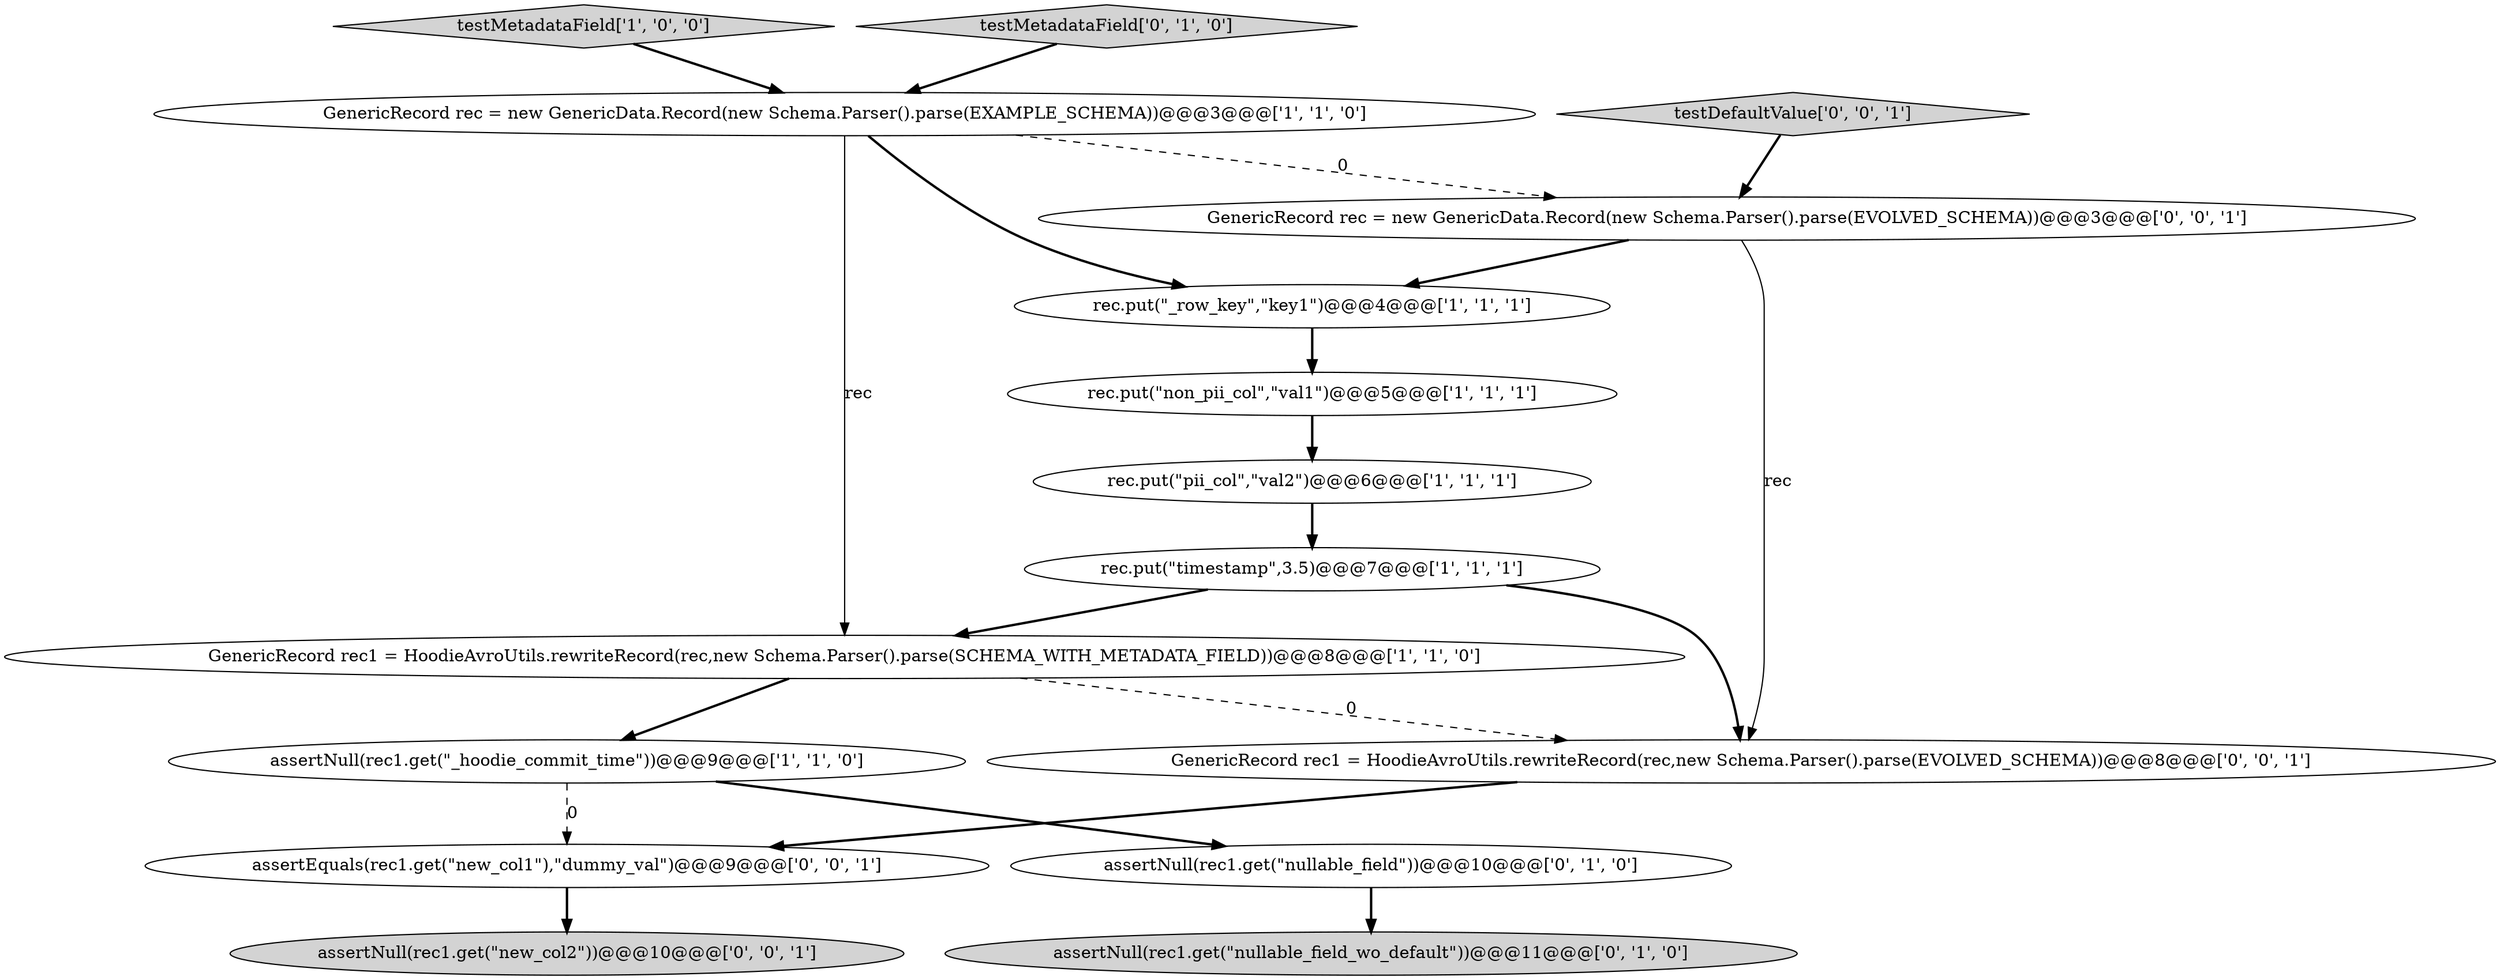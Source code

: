 digraph {
14 [style = filled, label = "assertEquals(rec1.get(\"new_col1\"),\"dummy_val\")@@@9@@@['0', '0', '1']", fillcolor = white, shape = ellipse image = "AAA0AAABBB3BBB"];
3 [style = filled, label = "testMetadataField['1', '0', '0']", fillcolor = lightgray, shape = diamond image = "AAA0AAABBB1BBB"];
15 [style = filled, label = "testDefaultValue['0', '0', '1']", fillcolor = lightgray, shape = diamond image = "AAA0AAABBB3BBB"];
7 [style = filled, label = "GenericRecord rec1 = HoodieAvroUtils.rewriteRecord(rec,new Schema.Parser().parse(SCHEMA_WITH_METADATA_FIELD))@@@8@@@['1', '1', '0']", fillcolor = white, shape = ellipse image = "AAA0AAABBB1BBB"];
5 [style = filled, label = "assertNull(rec1.get(\"_hoodie_commit_time\"))@@@9@@@['1', '1', '0']", fillcolor = white, shape = ellipse image = "AAA0AAABBB1BBB"];
1 [style = filled, label = "rec.put(\"timestamp\",3.5)@@@7@@@['1', '1', '1']", fillcolor = white, shape = ellipse image = "AAA0AAABBB1BBB"];
2 [style = filled, label = "GenericRecord rec = new GenericData.Record(new Schema.Parser().parse(EXAMPLE_SCHEMA))@@@3@@@['1', '1', '0']", fillcolor = white, shape = ellipse image = "AAA0AAABBB1BBB"];
6 [style = filled, label = "rec.put(\"_row_key\",\"key1\")@@@4@@@['1', '1', '1']", fillcolor = white, shape = ellipse image = "AAA0AAABBB1BBB"];
10 [style = filled, label = "assertNull(rec1.get(\"nullable_field\"))@@@10@@@['0', '1', '0']", fillcolor = white, shape = ellipse image = "AAA1AAABBB2BBB"];
0 [style = filled, label = "rec.put(\"non_pii_col\",\"val1\")@@@5@@@['1', '1', '1']", fillcolor = white, shape = ellipse image = "AAA0AAABBB1BBB"];
11 [style = filled, label = "GenericRecord rec = new GenericData.Record(new Schema.Parser().parse(EVOLVED_SCHEMA))@@@3@@@['0', '0', '1']", fillcolor = white, shape = ellipse image = "AAA0AAABBB3BBB"];
9 [style = filled, label = "assertNull(rec1.get(\"nullable_field_wo_default\"))@@@11@@@['0', '1', '0']", fillcolor = lightgray, shape = ellipse image = "AAA1AAABBB2BBB"];
12 [style = filled, label = "assertNull(rec1.get(\"new_col2\"))@@@10@@@['0', '0', '1']", fillcolor = lightgray, shape = ellipse image = "AAA0AAABBB3BBB"];
13 [style = filled, label = "GenericRecord rec1 = HoodieAvroUtils.rewriteRecord(rec,new Schema.Parser().parse(EVOLVED_SCHEMA))@@@8@@@['0', '0', '1']", fillcolor = white, shape = ellipse image = "AAA0AAABBB3BBB"];
8 [style = filled, label = "testMetadataField['0', '1', '0']", fillcolor = lightgray, shape = diamond image = "AAA0AAABBB2BBB"];
4 [style = filled, label = "rec.put(\"pii_col\",\"val2\")@@@6@@@['1', '1', '1']", fillcolor = white, shape = ellipse image = "AAA0AAABBB1BBB"];
2->6 [style = bold, label=""];
6->0 [style = bold, label=""];
7->5 [style = bold, label=""];
8->2 [style = bold, label=""];
2->7 [style = solid, label="rec"];
2->11 [style = dashed, label="0"];
1->7 [style = bold, label=""];
14->12 [style = bold, label=""];
0->4 [style = bold, label=""];
13->14 [style = bold, label=""];
15->11 [style = bold, label=""];
5->14 [style = dashed, label="0"];
11->6 [style = bold, label=""];
5->10 [style = bold, label=""];
7->13 [style = dashed, label="0"];
3->2 [style = bold, label=""];
4->1 [style = bold, label=""];
10->9 [style = bold, label=""];
1->13 [style = bold, label=""];
11->13 [style = solid, label="rec"];
}
